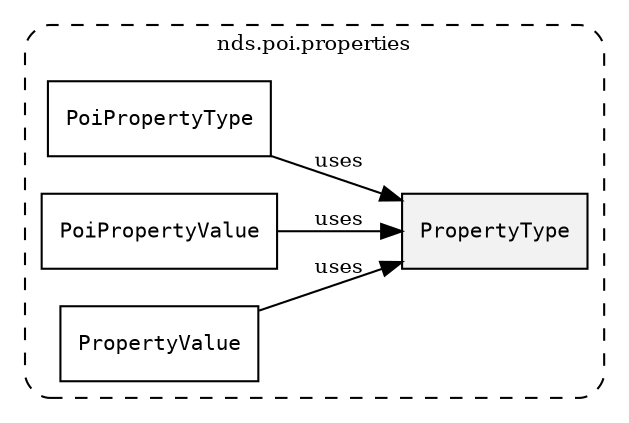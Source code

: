 /**
 * This dot file creates symbol collaboration diagram for PropertyType.
 */
digraph ZSERIO
{
    node [shape=box, fontsize=10];
    rankdir="LR";
    fontsize=10;
    tooltip="PropertyType collaboration diagram";

    subgraph "cluster_nds.poi.properties"
    {
        style="dashed, rounded";
        label="nds.poi.properties";
        tooltip="Package nds.poi.properties";
        href="../../../content/packages/nds.poi.properties.html#Package-nds-poi-properties";
        target="_parent";

        "PropertyType" [style="filled", fillcolor="#0000000D", target="_parent", label=<<font face="monospace"><table align="center" border="0" cellspacing="0" cellpadding="0"><tr><td href="../../../content/packages/nds.poi.properties.html#Enum-PropertyType" title="Enum defined in nds.poi.properties">PropertyType</td></tr></table></font>>];
        "PoiPropertyType" [target="_parent", label=<<font face="monospace"><table align="center" border="0" cellspacing="0" cellpadding="0"><tr><td href="../../../content/packages/nds.poi.properties.html#Structure-PoiPropertyType" title="Structure defined in nds.poi.properties">PoiPropertyType</td></tr></table></font>>];
        "PoiPropertyValue" [target="_parent", label=<<font face="monospace"><table align="center" border="0" cellspacing="0" cellpadding="0"><tr><td href="../../../content/packages/nds.poi.properties.html#Structure-PoiPropertyValue" title="Structure defined in nds.poi.properties">PoiPropertyValue</td></tr></table></font>>];
        "PropertyValue" [target="_parent", label=<<font face="monospace"><table align="center" border="0" cellspacing="0" cellpadding="0"><tr><td href="../../../content/packages/nds.poi.properties.html#Choice-PropertyValue" title="Choice defined in nds.poi.properties">PropertyValue</td></tr></table></font>>];
    }

    "PoiPropertyType" -> "PropertyType" [label="uses", fontsize=10];
    "PoiPropertyValue" -> "PropertyType" [label="uses", fontsize=10];
    "PropertyValue" -> "PropertyType" [label="uses", fontsize=10];
}
